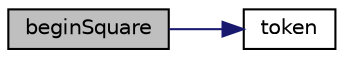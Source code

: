 digraph "beginSquare"
{
 // LATEX_PDF_SIZE
  edge [fontname="Helvetica",fontsize="10",labelfontname="Helvetica",labelfontsize="10"];
  node [fontname="Helvetica",fontsize="10",shape=record];
  rankdir="LR";
  Node1 [label="beginSquare",height=0.2,width=0.4,color="black", fillcolor="grey75", style="filled", fontcolor="black",tooltip=" "];
  Node1 -> Node2 [color="midnightblue",fontsize="10",style="solid",fontname="Helvetica"];
  Node2 [label="token",height=0.2,width=0.4,color="black", fillcolor="white", style="filled",URL="$classpFlow_1_1token.html#a72af10fee1f9c2ef1de55b08a0c429ed",tooltip="Default construct, initialized to an UNDEFINED token."];
}
